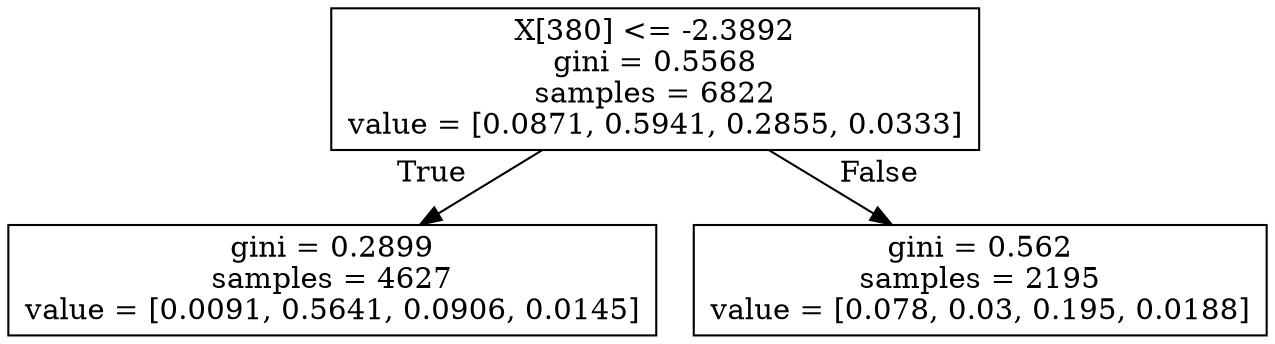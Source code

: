 digraph Tree {
node [shape=box] ;
0 [label="X[380] <= -2.3892\ngini = 0.5568\nsamples = 6822\nvalue = [0.0871, 0.5941, 0.2855, 0.0333]"] ;
1 [label="gini = 0.2899\nsamples = 4627\nvalue = [0.0091, 0.5641, 0.0906, 0.0145]"] ;
0 -> 1 [labeldistance=2.5, labelangle=45, headlabel="True"] ;
2 [label="gini = 0.562\nsamples = 2195\nvalue = [0.078, 0.03, 0.195, 0.0188]"] ;
0 -> 2 [labeldistance=2.5, labelangle=-45, headlabel="False"] ;
}